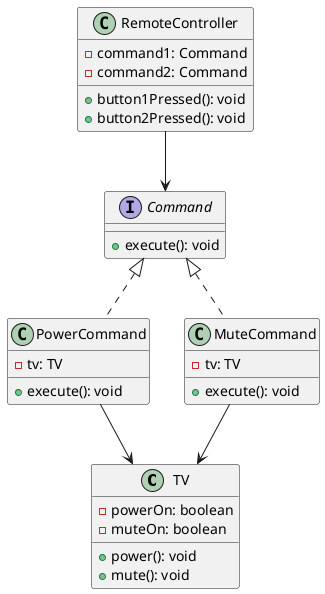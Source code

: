 @startuml
class TV {
  -powerOn: boolean
  -muteOn: boolean

  +power(): void
  +mute(): void
}

class RemoteController {
  -command1: Command
  -command2: Command

  +button1Pressed(): void
  +button2Pressed(): void
}

interface Command {
  +execute(): void
}

class PowerCommand {
  -tv: TV

  +execute(): void
}

class MuteCommand {
  -tv: TV

  +execute(): void
}

RemoteController --> Command
Command <|.. PowerCommand
Command <|.. MuteCommand
PowerCommand --> TV
MuteCommand --> TV
@enduml